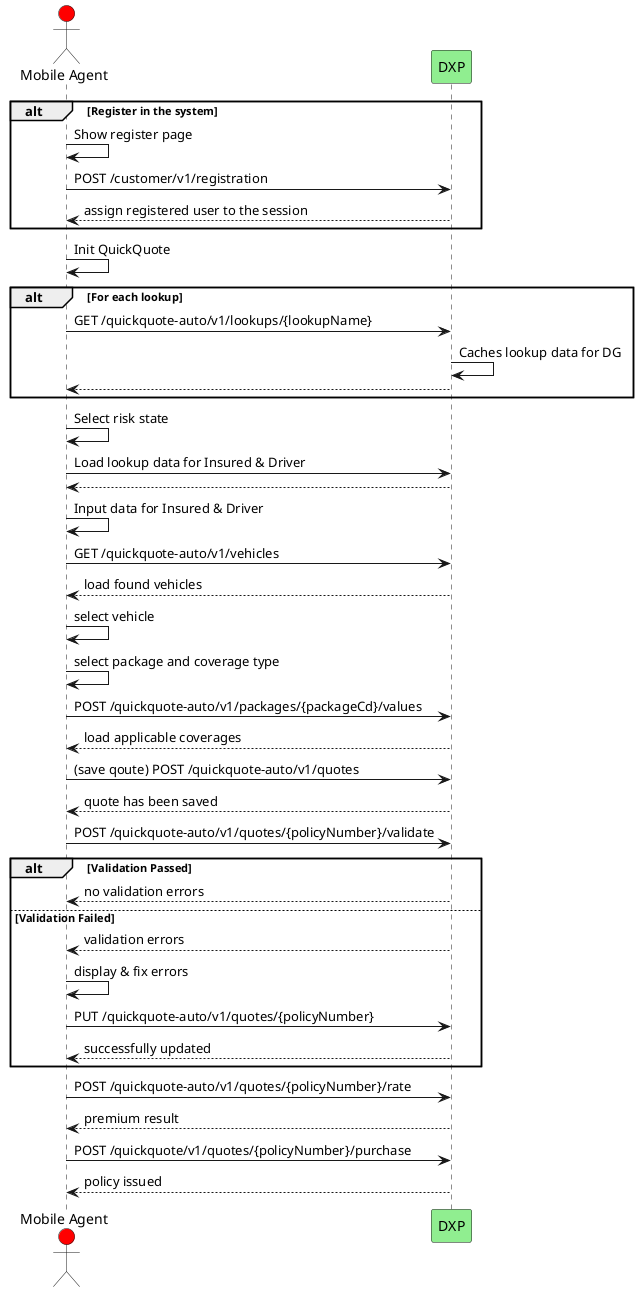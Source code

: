 @startuml
actor "Mobile Agent" as mobile #red
participant DXP #lightgreen

'Registration
alt Register in the system
mobile -> mobile : Show register page
mobile -> DXP : POST /customer/v1/registration
mobile <-- DXP : assign registered user to the session
end

'DataGather
mobile -> mobile: Init QuickQuote
alt For each lookup
mobile -> DXP: GET /quickquote-auto/v1/lookups/{lookupName}
DXP -> DXP: Caches lookup data for DG
mobile <-- DXP
end
mobile -> mobile: Select risk state
mobile -> DXP: Load lookup data for Insured & Driver
mobile <-- DXP
mobile -> mobile: Input data for Insured & Driver
mobile -> DXP : GET /quickquote-auto/v1/vehicles
mobile <-- DXP : load found vehicles
mobile -> mobile : select vehicle
mobile -> mobile : select package and coverage type
mobile -> DXP : POST /quickquote-auto/v1/packages/{packageCd}/values
mobile <-- DXP : load applicable coverages

'Save
mobile -> DXP : (save qoute) POST /quickquote-auto/v1/quotes
mobile <-- DXP : quote has been saved

'Validate
mobile -> DXP : POST /quickquote-auto/v1/quotes/{policyNumber}/validate
alt Validation Passed
mobile <-- DXP : no validation errors
else Validation Failed
mobile <-- DXP : validation errors
mobile -> mobile : display & fix errors
mobile -> DXP : PUT /quickquote-auto/v1/quotes/{policyNumber}
mobile <-- DXP : successfully updated
end

'Rate
mobile -> DXP : POST /quickquote-auto/v1/quotes/{policyNumber}/rate
mobile <-- DXP : premium result

'Issue
mobile -> DXP : POST /quickquote/v1/quotes/{policyNumber}/purchase
mobile <-- DXP : policy issued
@enduml